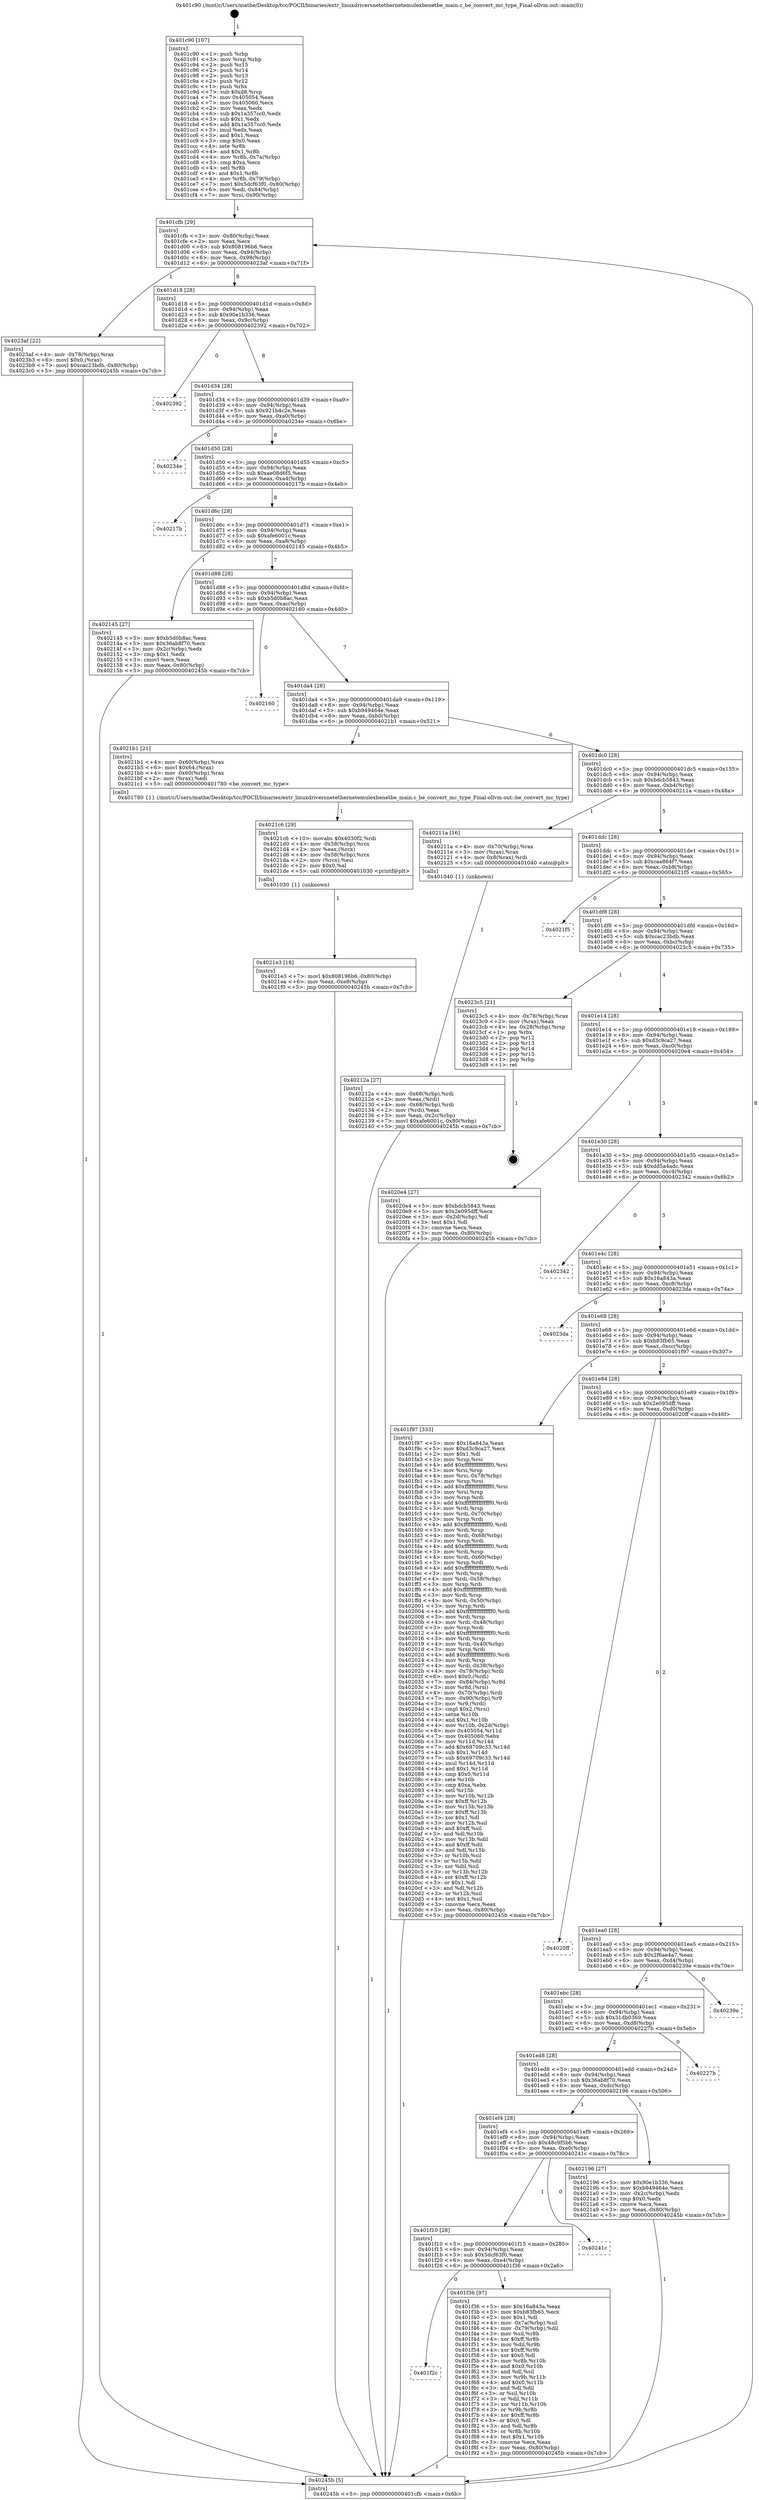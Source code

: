 digraph "0x401c90" {
  label = "0x401c90 (/mnt/c/Users/mathe/Desktop/tcc/POCII/binaries/extr_linuxdriversnetethernetemulexbenetbe_main.c_be_convert_mc_type_Final-ollvm.out::main(0))"
  labelloc = "t"
  node[shape=record]

  Entry [label="",width=0.3,height=0.3,shape=circle,fillcolor=black,style=filled]
  "0x401cfb" [label="{
     0x401cfb [29]\l
     | [instrs]\l
     &nbsp;&nbsp;0x401cfb \<+3\>: mov -0x80(%rbp),%eax\l
     &nbsp;&nbsp;0x401cfe \<+2\>: mov %eax,%ecx\l
     &nbsp;&nbsp;0x401d00 \<+6\>: sub $0x808196b6,%ecx\l
     &nbsp;&nbsp;0x401d06 \<+6\>: mov %eax,-0x94(%rbp)\l
     &nbsp;&nbsp;0x401d0c \<+6\>: mov %ecx,-0x98(%rbp)\l
     &nbsp;&nbsp;0x401d12 \<+6\>: je 00000000004023af \<main+0x71f\>\l
  }"]
  "0x4023af" [label="{
     0x4023af [22]\l
     | [instrs]\l
     &nbsp;&nbsp;0x4023af \<+4\>: mov -0x78(%rbp),%rax\l
     &nbsp;&nbsp;0x4023b3 \<+6\>: movl $0x0,(%rax)\l
     &nbsp;&nbsp;0x4023b9 \<+7\>: movl $0xcac23bdb,-0x80(%rbp)\l
     &nbsp;&nbsp;0x4023c0 \<+5\>: jmp 000000000040245b \<main+0x7cb\>\l
  }"]
  "0x401d18" [label="{
     0x401d18 [28]\l
     | [instrs]\l
     &nbsp;&nbsp;0x401d18 \<+5\>: jmp 0000000000401d1d \<main+0x8d\>\l
     &nbsp;&nbsp;0x401d1d \<+6\>: mov -0x94(%rbp),%eax\l
     &nbsp;&nbsp;0x401d23 \<+5\>: sub $0x90e1b336,%eax\l
     &nbsp;&nbsp;0x401d28 \<+6\>: mov %eax,-0x9c(%rbp)\l
     &nbsp;&nbsp;0x401d2e \<+6\>: je 0000000000402392 \<main+0x702\>\l
  }"]
  Exit [label="",width=0.3,height=0.3,shape=circle,fillcolor=black,style=filled,peripheries=2]
  "0x402392" [label="{
     0x402392\l
  }", style=dashed]
  "0x401d34" [label="{
     0x401d34 [28]\l
     | [instrs]\l
     &nbsp;&nbsp;0x401d34 \<+5\>: jmp 0000000000401d39 \<main+0xa9\>\l
     &nbsp;&nbsp;0x401d39 \<+6\>: mov -0x94(%rbp),%eax\l
     &nbsp;&nbsp;0x401d3f \<+5\>: sub $0x921b4c2e,%eax\l
     &nbsp;&nbsp;0x401d44 \<+6\>: mov %eax,-0xa0(%rbp)\l
     &nbsp;&nbsp;0x401d4a \<+6\>: je 000000000040234e \<main+0x6be\>\l
  }"]
  "0x4021e3" [label="{
     0x4021e3 [18]\l
     | [instrs]\l
     &nbsp;&nbsp;0x4021e3 \<+7\>: movl $0x808196b6,-0x80(%rbp)\l
     &nbsp;&nbsp;0x4021ea \<+6\>: mov %eax,-0xe8(%rbp)\l
     &nbsp;&nbsp;0x4021f0 \<+5\>: jmp 000000000040245b \<main+0x7cb\>\l
  }"]
  "0x40234e" [label="{
     0x40234e\l
  }", style=dashed]
  "0x401d50" [label="{
     0x401d50 [28]\l
     | [instrs]\l
     &nbsp;&nbsp;0x401d50 \<+5\>: jmp 0000000000401d55 \<main+0xc5\>\l
     &nbsp;&nbsp;0x401d55 \<+6\>: mov -0x94(%rbp),%eax\l
     &nbsp;&nbsp;0x401d5b \<+5\>: sub $0xae08d6f5,%eax\l
     &nbsp;&nbsp;0x401d60 \<+6\>: mov %eax,-0xa4(%rbp)\l
     &nbsp;&nbsp;0x401d66 \<+6\>: je 000000000040217b \<main+0x4eb\>\l
  }"]
  "0x4021c6" [label="{
     0x4021c6 [29]\l
     | [instrs]\l
     &nbsp;&nbsp;0x4021c6 \<+10\>: movabs $0x4030f2,%rdi\l
     &nbsp;&nbsp;0x4021d0 \<+4\>: mov -0x58(%rbp),%rcx\l
     &nbsp;&nbsp;0x4021d4 \<+2\>: mov %eax,(%rcx)\l
     &nbsp;&nbsp;0x4021d6 \<+4\>: mov -0x58(%rbp),%rcx\l
     &nbsp;&nbsp;0x4021da \<+2\>: mov (%rcx),%esi\l
     &nbsp;&nbsp;0x4021dc \<+2\>: mov $0x0,%al\l
     &nbsp;&nbsp;0x4021de \<+5\>: call 0000000000401030 \<printf@plt\>\l
     | [calls]\l
     &nbsp;&nbsp;0x401030 \{1\} (unknown)\l
  }"]
  "0x40217b" [label="{
     0x40217b\l
  }", style=dashed]
  "0x401d6c" [label="{
     0x401d6c [28]\l
     | [instrs]\l
     &nbsp;&nbsp;0x401d6c \<+5\>: jmp 0000000000401d71 \<main+0xe1\>\l
     &nbsp;&nbsp;0x401d71 \<+6\>: mov -0x94(%rbp),%eax\l
     &nbsp;&nbsp;0x401d77 \<+5\>: sub $0xafe6001c,%eax\l
     &nbsp;&nbsp;0x401d7c \<+6\>: mov %eax,-0xa8(%rbp)\l
     &nbsp;&nbsp;0x401d82 \<+6\>: je 0000000000402145 \<main+0x4b5\>\l
  }"]
  "0x40212a" [label="{
     0x40212a [27]\l
     | [instrs]\l
     &nbsp;&nbsp;0x40212a \<+4\>: mov -0x68(%rbp),%rdi\l
     &nbsp;&nbsp;0x40212e \<+2\>: mov %eax,(%rdi)\l
     &nbsp;&nbsp;0x402130 \<+4\>: mov -0x68(%rbp),%rdi\l
     &nbsp;&nbsp;0x402134 \<+2\>: mov (%rdi),%eax\l
     &nbsp;&nbsp;0x402136 \<+3\>: mov %eax,-0x2c(%rbp)\l
     &nbsp;&nbsp;0x402139 \<+7\>: movl $0xafe6001c,-0x80(%rbp)\l
     &nbsp;&nbsp;0x402140 \<+5\>: jmp 000000000040245b \<main+0x7cb\>\l
  }"]
  "0x402145" [label="{
     0x402145 [27]\l
     | [instrs]\l
     &nbsp;&nbsp;0x402145 \<+5\>: mov $0xb5d0b8ac,%eax\l
     &nbsp;&nbsp;0x40214a \<+5\>: mov $0x36ab8f70,%ecx\l
     &nbsp;&nbsp;0x40214f \<+3\>: mov -0x2c(%rbp),%edx\l
     &nbsp;&nbsp;0x402152 \<+3\>: cmp $0x1,%edx\l
     &nbsp;&nbsp;0x402155 \<+3\>: cmovl %ecx,%eax\l
     &nbsp;&nbsp;0x402158 \<+3\>: mov %eax,-0x80(%rbp)\l
     &nbsp;&nbsp;0x40215b \<+5\>: jmp 000000000040245b \<main+0x7cb\>\l
  }"]
  "0x401d88" [label="{
     0x401d88 [28]\l
     | [instrs]\l
     &nbsp;&nbsp;0x401d88 \<+5\>: jmp 0000000000401d8d \<main+0xfd\>\l
     &nbsp;&nbsp;0x401d8d \<+6\>: mov -0x94(%rbp),%eax\l
     &nbsp;&nbsp;0x401d93 \<+5\>: sub $0xb5d0b8ac,%eax\l
     &nbsp;&nbsp;0x401d98 \<+6\>: mov %eax,-0xac(%rbp)\l
     &nbsp;&nbsp;0x401d9e \<+6\>: je 0000000000402160 \<main+0x4d0\>\l
  }"]
  "0x401c90" [label="{
     0x401c90 [107]\l
     | [instrs]\l
     &nbsp;&nbsp;0x401c90 \<+1\>: push %rbp\l
     &nbsp;&nbsp;0x401c91 \<+3\>: mov %rsp,%rbp\l
     &nbsp;&nbsp;0x401c94 \<+2\>: push %r15\l
     &nbsp;&nbsp;0x401c96 \<+2\>: push %r14\l
     &nbsp;&nbsp;0x401c98 \<+2\>: push %r13\l
     &nbsp;&nbsp;0x401c9a \<+2\>: push %r12\l
     &nbsp;&nbsp;0x401c9c \<+1\>: push %rbx\l
     &nbsp;&nbsp;0x401c9d \<+7\>: sub $0xd8,%rsp\l
     &nbsp;&nbsp;0x401ca4 \<+7\>: mov 0x405054,%eax\l
     &nbsp;&nbsp;0x401cab \<+7\>: mov 0x405060,%ecx\l
     &nbsp;&nbsp;0x401cb2 \<+2\>: mov %eax,%edx\l
     &nbsp;&nbsp;0x401cb4 \<+6\>: sub $0x1a357cc0,%edx\l
     &nbsp;&nbsp;0x401cba \<+3\>: sub $0x1,%edx\l
     &nbsp;&nbsp;0x401cbd \<+6\>: add $0x1a357cc0,%edx\l
     &nbsp;&nbsp;0x401cc3 \<+3\>: imul %edx,%eax\l
     &nbsp;&nbsp;0x401cc6 \<+3\>: and $0x1,%eax\l
     &nbsp;&nbsp;0x401cc9 \<+3\>: cmp $0x0,%eax\l
     &nbsp;&nbsp;0x401ccc \<+4\>: sete %r8b\l
     &nbsp;&nbsp;0x401cd0 \<+4\>: and $0x1,%r8b\l
     &nbsp;&nbsp;0x401cd4 \<+4\>: mov %r8b,-0x7a(%rbp)\l
     &nbsp;&nbsp;0x401cd8 \<+3\>: cmp $0xa,%ecx\l
     &nbsp;&nbsp;0x401cdb \<+4\>: setl %r8b\l
     &nbsp;&nbsp;0x401cdf \<+4\>: and $0x1,%r8b\l
     &nbsp;&nbsp;0x401ce3 \<+4\>: mov %r8b,-0x79(%rbp)\l
     &nbsp;&nbsp;0x401ce7 \<+7\>: movl $0x5dcf63f0,-0x80(%rbp)\l
     &nbsp;&nbsp;0x401cee \<+6\>: mov %edi,-0x84(%rbp)\l
     &nbsp;&nbsp;0x401cf4 \<+7\>: mov %rsi,-0x90(%rbp)\l
  }"]
  "0x402160" [label="{
     0x402160\l
  }", style=dashed]
  "0x401da4" [label="{
     0x401da4 [28]\l
     | [instrs]\l
     &nbsp;&nbsp;0x401da4 \<+5\>: jmp 0000000000401da9 \<main+0x119\>\l
     &nbsp;&nbsp;0x401da9 \<+6\>: mov -0x94(%rbp),%eax\l
     &nbsp;&nbsp;0x401daf \<+5\>: sub $0xb949464e,%eax\l
     &nbsp;&nbsp;0x401db4 \<+6\>: mov %eax,-0xb0(%rbp)\l
     &nbsp;&nbsp;0x401dba \<+6\>: je 00000000004021b1 \<main+0x521\>\l
  }"]
  "0x40245b" [label="{
     0x40245b [5]\l
     | [instrs]\l
     &nbsp;&nbsp;0x40245b \<+5\>: jmp 0000000000401cfb \<main+0x6b\>\l
  }"]
  "0x4021b1" [label="{
     0x4021b1 [21]\l
     | [instrs]\l
     &nbsp;&nbsp;0x4021b1 \<+4\>: mov -0x60(%rbp),%rax\l
     &nbsp;&nbsp;0x4021b5 \<+6\>: movl $0x64,(%rax)\l
     &nbsp;&nbsp;0x4021bb \<+4\>: mov -0x60(%rbp),%rax\l
     &nbsp;&nbsp;0x4021bf \<+2\>: mov (%rax),%edi\l
     &nbsp;&nbsp;0x4021c1 \<+5\>: call 0000000000401780 \<be_convert_mc_type\>\l
     | [calls]\l
     &nbsp;&nbsp;0x401780 \{1\} (/mnt/c/Users/mathe/Desktop/tcc/POCII/binaries/extr_linuxdriversnetethernetemulexbenetbe_main.c_be_convert_mc_type_Final-ollvm.out::be_convert_mc_type)\l
  }"]
  "0x401dc0" [label="{
     0x401dc0 [28]\l
     | [instrs]\l
     &nbsp;&nbsp;0x401dc0 \<+5\>: jmp 0000000000401dc5 \<main+0x135\>\l
     &nbsp;&nbsp;0x401dc5 \<+6\>: mov -0x94(%rbp),%eax\l
     &nbsp;&nbsp;0x401dcb \<+5\>: sub $0xbdcb5843,%eax\l
     &nbsp;&nbsp;0x401dd0 \<+6\>: mov %eax,-0xb4(%rbp)\l
     &nbsp;&nbsp;0x401dd6 \<+6\>: je 000000000040211a \<main+0x48a\>\l
  }"]
  "0x401f2c" [label="{
     0x401f2c\l
  }", style=dashed]
  "0x40211a" [label="{
     0x40211a [16]\l
     | [instrs]\l
     &nbsp;&nbsp;0x40211a \<+4\>: mov -0x70(%rbp),%rax\l
     &nbsp;&nbsp;0x40211e \<+3\>: mov (%rax),%rax\l
     &nbsp;&nbsp;0x402121 \<+4\>: mov 0x8(%rax),%rdi\l
     &nbsp;&nbsp;0x402125 \<+5\>: call 0000000000401040 \<atoi@plt\>\l
     | [calls]\l
     &nbsp;&nbsp;0x401040 \{1\} (unknown)\l
  }"]
  "0x401ddc" [label="{
     0x401ddc [28]\l
     | [instrs]\l
     &nbsp;&nbsp;0x401ddc \<+5\>: jmp 0000000000401de1 \<main+0x151\>\l
     &nbsp;&nbsp;0x401de1 \<+6\>: mov -0x94(%rbp),%eax\l
     &nbsp;&nbsp;0x401de7 \<+5\>: sub $0xcaa864f7,%eax\l
     &nbsp;&nbsp;0x401dec \<+6\>: mov %eax,-0xb8(%rbp)\l
     &nbsp;&nbsp;0x401df2 \<+6\>: je 00000000004021f5 \<main+0x565\>\l
  }"]
  "0x401f36" [label="{
     0x401f36 [97]\l
     | [instrs]\l
     &nbsp;&nbsp;0x401f36 \<+5\>: mov $0x16a843a,%eax\l
     &nbsp;&nbsp;0x401f3b \<+5\>: mov $0xb83fb65,%ecx\l
     &nbsp;&nbsp;0x401f40 \<+2\>: mov $0x1,%dl\l
     &nbsp;&nbsp;0x401f42 \<+4\>: mov -0x7a(%rbp),%sil\l
     &nbsp;&nbsp;0x401f46 \<+4\>: mov -0x79(%rbp),%dil\l
     &nbsp;&nbsp;0x401f4a \<+3\>: mov %sil,%r8b\l
     &nbsp;&nbsp;0x401f4d \<+4\>: xor $0xff,%r8b\l
     &nbsp;&nbsp;0x401f51 \<+3\>: mov %dil,%r9b\l
     &nbsp;&nbsp;0x401f54 \<+4\>: xor $0xff,%r9b\l
     &nbsp;&nbsp;0x401f58 \<+3\>: xor $0x0,%dl\l
     &nbsp;&nbsp;0x401f5b \<+3\>: mov %r8b,%r10b\l
     &nbsp;&nbsp;0x401f5e \<+4\>: and $0x0,%r10b\l
     &nbsp;&nbsp;0x401f62 \<+3\>: and %dl,%sil\l
     &nbsp;&nbsp;0x401f65 \<+3\>: mov %r9b,%r11b\l
     &nbsp;&nbsp;0x401f68 \<+4\>: and $0x0,%r11b\l
     &nbsp;&nbsp;0x401f6c \<+3\>: and %dl,%dil\l
     &nbsp;&nbsp;0x401f6f \<+3\>: or %sil,%r10b\l
     &nbsp;&nbsp;0x401f72 \<+3\>: or %dil,%r11b\l
     &nbsp;&nbsp;0x401f75 \<+3\>: xor %r11b,%r10b\l
     &nbsp;&nbsp;0x401f78 \<+3\>: or %r9b,%r8b\l
     &nbsp;&nbsp;0x401f7b \<+4\>: xor $0xff,%r8b\l
     &nbsp;&nbsp;0x401f7f \<+3\>: or $0x0,%dl\l
     &nbsp;&nbsp;0x401f82 \<+3\>: and %dl,%r8b\l
     &nbsp;&nbsp;0x401f85 \<+3\>: or %r8b,%r10b\l
     &nbsp;&nbsp;0x401f88 \<+4\>: test $0x1,%r10b\l
     &nbsp;&nbsp;0x401f8c \<+3\>: cmovne %ecx,%eax\l
     &nbsp;&nbsp;0x401f8f \<+3\>: mov %eax,-0x80(%rbp)\l
     &nbsp;&nbsp;0x401f92 \<+5\>: jmp 000000000040245b \<main+0x7cb\>\l
  }"]
  "0x4021f5" [label="{
     0x4021f5\l
  }", style=dashed]
  "0x401df8" [label="{
     0x401df8 [28]\l
     | [instrs]\l
     &nbsp;&nbsp;0x401df8 \<+5\>: jmp 0000000000401dfd \<main+0x16d\>\l
     &nbsp;&nbsp;0x401dfd \<+6\>: mov -0x94(%rbp),%eax\l
     &nbsp;&nbsp;0x401e03 \<+5\>: sub $0xcac23bdb,%eax\l
     &nbsp;&nbsp;0x401e08 \<+6\>: mov %eax,-0xbc(%rbp)\l
     &nbsp;&nbsp;0x401e0e \<+6\>: je 00000000004023c5 \<main+0x735\>\l
  }"]
  "0x401f10" [label="{
     0x401f10 [28]\l
     | [instrs]\l
     &nbsp;&nbsp;0x401f10 \<+5\>: jmp 0000000000401f15 \<main+0x285\>\l
     &nbsp;&nbsp;0x401f15 \<+6\>: mov -0x94(%rbp),%eax\l
     &nbsp;&nbsp;0x401f1b \<+5\>: sub $0x5dcf63f0,%eax\l
     &nbsp;&nbsp;0x401f20 \<+6\>: mov %eax,-0xe4(%rbp)\l
     &nbsp;&nbsp;0x401f26 \<+6\>: je 0000000000401f36 \<main+0x2a6\>\l
  }"]
  "0x4023c5" [label="{
     0x4023c5 [21]\l
     | [instrs]\l
     &nbsp;&nbsp;0x4023c5 \<+4\>: mov -0x78(%rbp),%rax\l
     &nbsp;&nbsp;0x4023c9 \<+2\>: mov (%rax),%eax\l
     &nbsp;&nbsp;0x4023cb \<+4\>: lea -0x28(%rbp),%rsp\l
     &nbsp;&nbsp;0x4023cf \<+1\>: pop %rbx\l
     &nbsp;&nbsp;0x4023d0 \<+2\>: pop %r12\l
     &nbsp;&nbsp;0x4023d2 \<+2\>: pop %r13\l
     &nbsp;&nbsp;0x4023d4 \<+2\>: pop %r14\l
     &nbsp;&nbsp;0x4023d6 \<+2\>: pop %r15\l
     &nbsp;&nbsp;0x4023d8 \<+1\>: pop %rbp\l
     &nbsp;&nbsp;0x4023d9 \<+1\>: ret\l
  }"]
  "0x401e14" [label="{
     0x401e14 [28]\l
     | [instrs]\l
     &nbsp;&nbsp;0x401e14 \<+5\>: jmp 0000000000401e19 \<main+0x189\>\l
     &nbsp;&nbsp;0x401e19 \<+6\>: mov -0x94(%rbp),%eax\l
     &nbsp;&nbsp;0x401e1f \<+5\>: sub $0xd3c9ca27,%eax\l
     &nbsp;&nbsp;0x401e24 \<+6\>: mov %eax,-0xc0(%rbp)\l
     &nbsp;&nbsp;0x401e2a \<+6\>: je 00000000004020e4 \<main+0x454\>\l
  }"]
  "0x40241c" [label="{
     0x40241c\l
  }", style=dashed]
  "0x4020e4" [label="{
     0x4020e4 [27]\l
     | [instrs]\l
     &nbsp;&nbsp;0x4020e4 \<+5\>: mov $0xbdcb5843,%eax\l
     &nbsp;&nbsp;0x4020e9 \<+5\>: mov $0x2e095dff,%ecx\l
     &nbsp;&nbsp;0x4020ee \<+3\>: mov -0x2d(%rbp),%dl\l
     &nbsp;&nbsp;0x4020f1 \<+3\>: test $0x1,%dl\l
     &nbsp;&nbsp;0x4020f4 \<+3\>: cmovne %ecx,%eax\l
     &nbsp;&nbsp;0x4020f7 \<+3\>: mov %eax,-0x80(%rbp)\l
     &nbsp;&nbsp;0x4020fa \<+5\>: jmp 000000000040245b \<main+0x7cb\>\l
  }"]
  "0x401e30" [label="{
     0x401e30 [28]\l
     | [instrs]\l
     &nbsp;&nbsp;0x401e30 \<+5\>: jmp 0000000000401e35 \<main+0x1a5\>\l
     &nbsp;&nbsp;0x401e35 \<+6\>: mov -0x94(%rbp),%eax\l
     &nbsp;&nbsp;0x401e3b \<+5\>: sub $0xdd5a4adc,%eax\l
     &nbsp;&nbsp;0x401e40 \<+6\>: mov %eax,-0xc4(%rbp)\l
     &nbsp;&nbsp;0x401e46 \<+6\>: je 0000000000402342 \<main+0x6b2\>\l
  }"]
  "0x401ef4" [label="{
     0x401ef4 [28]\l
     | [instrs]\l
     &nbsp;&nbsp;0x401ef4 \<+5\>: jmp 0000000000401ef9 \<main+0x269\>\l
     &nbsp;&nbsp;0x401ef9 \<+6\>: mov -0x94(%rbp),%eax\l
     &nbsp;&nbsp;0x401eff \<+5\>: sub $0x48c9f5b6,%eax\l
     &nbsp;&nbsp;0x401f04 \<+6\>: mov %eax,-0xe0(%rbp)\l
     &nbsp;&nbsp;0x401f0a \<+6\>: je 000000000040241c \<main+0x78c\>\l
  }"]
  "0x402342" [label="{
     0x402342\l
  }", style=dashed]
  "0x401e4c" [label="{
     0x401e4c [28]\l
     | [instrs]\l
     &nbsp;&nbsp;0x401e4c \<+5\>: jmp 0000000000401e51 \<main+0x1c1\>\l
     &nbsp;&nbsp;0x401e51 \<+6\>: mov -0x94(%rbp),%eax\l
     &nbsp;&nbsp;0x401e57 \<+5\>: sub $0x16a843a,%eax\l
     &nbsp;&nbsp;0x401e5c \<+6\>: mov %eax,-0xc8(%rbp)\l
     &nbsp;&nbsp;0x401e62 \<+6\>: je 00000000004023da \<main+0x74a\>\l
  }"]
  "0x402196" [label="{
     0x402196 [27]\l
     | [instrs]\l
     &nbsp;&nbsp;0x402196 \<+5\>: mov $0x90e1b336,%eax\l
     &nbsp;&nbsp;0x40219b \<+5\>: mov $0xb949464e,%ecx\l
     &nbsp;&nbsp;0x4021a0 \<+3\>: mov -0x2c(%rbp),%edx\l
     &nbsp;&nbsp;0x4021a3 \<+3\>: cmp $0x0,%edx\l
     &nbsp;&nbsp;0x4021a6 \<+3\>: cmove %ecx,%eax\l
     &nbsp;&nbsp;0x4021a9 \<+3\>: mov %eax,-0x80(%rbp)\l
     &nbsp;&nbsp;0x4021ac \<+5\>: jmp 000000000040245b \<main+0x7cb\>\l
  }"]
  "0x4023da" [label="{
     0x4023da\l
  }", style=dashed]
  "0x401e68" [label="{
     0x401e68 [28]\l
     | [instrs]\l
     &nbsp;&nbsp;0x401e68 \<+5\>: jmp 0000000000401e6d \<main+0x1dd\>\l
     &nbsp;&nbsp;0x401e6d \<+6\>: mov -0x94(%rbp),%eax\l
     &nbsp;&nbsp;0x401e73 \<+5\>: sub $0xb83fb65,%eax\l
     &nbsp;&nbsp;0x401e78 \<+6\>: mov %eax,-0xcc(%rbp)\l
     &nbsp;&nbsp;0x401e7e \<+6\>: je 0000000000401f97 \<main+0x307\>\l
  }"]
  "0x401ed8" [label="{
     0x401ed8 [28]\l
     | [instrs]\l
     &nbsp;&nbsp;0x401ed8 \<+5\>: jmp 0000000000401edd \<main+0x24d\>\l
     &nbsp;&nbsp;0x401edd \<+6\>: mov -0x94(%rbp),%eax\l
     &nbsp;&nbsp;0x401ee3 \<+5\>: sub $0x36ab8f70,%eax\l
     &nbsp;&nbsp;0x401ee8 \<+6\>: mov %eax,-0xdc(%rbp)\l
     &nbsp;&nbsp;0x401eee \<+6\>: je 0000000000402196 \<main+0x506\>\l
  }"]
  "0x401f97" [label="{
     0x401f97 [333]\l
     | [instrs]\l
     &nbsp;&nbsp;0x401f97 \<+5\>: mov $0x16a843a,%eax\l
     &nbsp;&nbsp;0x401f9c \<+5\>: mov $0xd3c9ca27,%ecx\l
     &nbsp;&nbsp;0x401fa1 \<+2\>: mov $0x1,%dl\l
     &nbsp;&nbsp;0x401fa3 \<+3\>: mov %rsp,%rsi\l
     &nbsp;&nbsp;0x401fa6 \<+4\>: add $0xfffffffffffffff0,%rsi\l
     &nbsp;&nbsp;0x401faa \<+3\>: mov %rsi,%rsp\l
     &nbsp;&nbsp;0x401fad \<+4\>: mov %rsi,-0x78(%rbp)\l
     &nbsp;&nbsp;0x401fb1 \<+3\>: mov %rsp,%rsi\l
     &nbsp;&nbsp;0x401fb4 \<+4\>: add $0xfffffffffffffff0,%rsi\l
     &nbsp;&nbsp;0x401fb8 \<+3\>: mov %rsi,%rsp\l
     &nbsp;&nbsp;0x401fbb \<+3\>: mov %rsp,%rdi\l
     &nbsp;&nbsp;0x401fbe \<+4\>: add $0xfffffffffffffff0,%rdi\l
     &nbsp;&nbsp;0x401fc2 \<+3\>: mov %rdi,%rsp\l
     &nbsp;&nbsp;0x401fc5 \<+4\>: mov %rdi,-0x70(%rbp)\l
     &nbsp;&nbsp;0x401fc9 \<+3\>: mov %rsp,%rdi\l
     &nbsp;&nbsp;0x401fcc \<+4\>: add $0xfffffffffffffff0,%rdi\l
     &nbsp;&nbsp;0x401fd0 \<+3\>: mov %rdi,%rsp\l
     &nbsp;&nbsp;0x401fd3 \<+4\>: mov %rdi,-0x68(%rbp)\l
     &nbsp;&nbsp;0x401fd7 \<+3\>: mov %rsp,%rdi\l
     &nbsp;&nbsp;0x401fda \<+4\>: add $0xfffffffffffffff0,%rdi\l
     &nbsp;&nbsp;0x401fde \<+3\>: mov %rdi,%rsp\l
     &nbsp;&nbsp;0x401fe1 \<+4\>: mov %rdi,-0x60(%rbp)\l
     &nbsp;&nbsp;0x401fe5 \<+3\>: mov %rsp,%rdi\l
     &nbsp;&nbsp;0x401fe8 \<+4\>: add $0xfffffffffffffff0,%rdi\l
     &nbsp;&nbsp;0x401fec \<+3\>: mov %rdi,%rsp\l
     &nbsp;&nbsp;0x401fef \<+4\>: mov %rdi,-0x58(%rbp)\l
     &nbsp;&nbsp;0x401ff3 \<+3\>: mov %rsp,%rdi\l
     &nbsp;&nbsp;0x401ff6 \<+4\>: add $0xfffffffffffffff0,%rdi\l
     &nbsp;&nbsp;0x401ffa \<+3\>: mov %rdi,%rsp\l
     &nbsp;&nbsp;0x401ffd \<+4\>: mov %rdi,-0x50(%rbp)\l
     &nbsp;&nbsp;0x402001 \<+3\>: mov %rsp,%rdi\l
     &nbsp;&nbsp;0x402004 \<+4\>: add $0xfffffffffffffff0,%rdi\l
     &nbsp;&nbsp;0x402008 \<+3\>: mov %rdi,%rsp\l
     &nbsp;&nbsp;0x40200b \<+4\>: mov %rdi,-0x48(%rbp)\l
     &nbsp;&nbsp;0x40200f \<+3\>: mov %rsp,%rdi\l
     &nbsp;&nbsp;0x402012 \<+4\>: add $0xfffffffffffffff0,%rdi\l
     &nbsp;&nbsp;0x402016 \<+3\>: mov %rdi,%rsp\l
     &nbsp;&nbsp;0x402019 \<+4\>: mov %rdi,-0x40(%rbp)\l
     &nbsp;&nbsp;0x40201d \<+3\>: mov %rsp,%rdi\l
     &nbsp;&nbsp;0x402020 \<+4\>: add $0xfffffffffffffff0,%rdi\l
     &nbsp;&nbsp;0x402024 \<+3\>: mov %rdi,%rsp\l
     &nbsp;&nbsp;0x402027 \<+4\>: mov %rdi,-0x38(%rbp)\l
     &nbsp;&nbsp;0x40202b \<+4\>: mov -0x78(%rbp),%rdi\l
     &nbsp;&nbsp;0x40202f \<+6\>: movl $0x0,(%rdi)\l
     &nbsp;&nbsp;0x402035 \<+7\>: mov -0x84(%rbp),%r8d\l
     &nbsp;&nbsp;0x40203c \<+3\>: mov %r8d,(%rsi)\l
     &nbsp;&nbsp;0x40203f \<+4\>: mov -0x70(%rbp),%rdi\l
     &nbsp;&nbsp;0x402043 \<+7\>: mov -0x90(%rbp),%r9\l
     &nbsp;&nbsp;0x40204a \<+3\>: mov %r9,(%rdi)\l
     &nbsp;&nbsp;0x40204d \<+3\>: cmpl $0x2,(%rsi)\l
     &nbsp;&nbsp;0x402050 \<+4\>: setne %r10b\l
     &nbsp;&nbsp;0x402054 \<+4\>: and $0x1,%r10b\l
     &nbsp;&nbsp;0x402058 \<+4\>: mov %r10b,-0x2d(%rbp)\l
     &nbsp;&nbsp;0x40205c \<+8\>: mov 0x405054,%r11d\l
     &nbsp;&nbsp;0x402064 \<+7\>: mov 0x405060,%ebx\l
     &nbsp;&nbsp;0x40206b \<+3\>: mov %r11d,%r14d\l
     &nbsp;&nbsp;0x40206e \<+7\>: add $0x69709c33,%r14d\l
     &nbsp;&nbsp;0x402075 \<+4\>: sub $0x1,%r14d\l
     &nbsp;&nbsp;0x402079 \<+7\>: sub $0x69709c33,%r14d\l
     &nbsp;&nbsp;0x402080 \<+4\>: imul %r14d,%r11d\l
     &nbsp;&nbsp;0x402084 \<+4\>: and $0x1,%r11d\l
     &nbsp;&nbsp;0x402088 \<+4\>: cmp $0x0,%r11d\l
     &nbsp;&nbsp;0x40208c \<+4\>: sete %r10b\l
     &nbsp;&nbsp;0x402090 \<+3\>: cmp $0xa,%ebx\l
     &nbsp;&nbsp;0x402093 \<+4\>: setl %r15b\l
     &nbsp;&nbsp;0x402097 \<+3\>: mov %r10b,%r12b\l
     &nbsp;&nbsp;0x40209a \<+4\>: xor $0xff,%r12b\l
     &nbsp;&nbsp;0x40209e \<+3\>: mov %r15b,%r13b\l
     &nbsp;&nbsp;0x4020a1 \<+4\>: xor $0xff,%r13b\l
     &nbsp;&nbsp;0x4020a5 \<+3\>: xor $0x1,%dl\l
     &nbsp;&nbsp;0x4020a8 \<+3\>: mov %r12b,%sil\l
     &nbsp;&nbsp;0x4020ab \<+4\>: and $0xff,%sil\l
     &nbsp;&nbsp;0x4020af \<+3\>: and %dl,%r10b\l
     &nbsp;&nbsp;0x4020b2 \<+3\>: mov %r13b,%dil\l
     &nbsp;&nbsp;0x4020b5 \<+4\>: and $0xff,%dil\l
     &nbsp;&nbsp;0x4020b9 \<+3\>: and %dl,%r15b\l
     &nbsp;&nbsp;0x4020bc \<+3\>: or %r10b,%sil\l
     &nbsp;&nbsp;0x4020bf \<+3\>: or %r15b,%dil\l
     &nbsp;&nbsp;0x4020c2 \<+3\>: xor %dil,%sil\l
     &nbsp;&nbsp;0x4020c5 \<+3\>: or %r13b,%r12b\l
     &nbsp;&nbsp;0x4020c8 \<+4\>: xor $0xff,%r12b\l
     &nbsp;&nbsp;0x4020cc \<+3\>: or $0x1,%dl\l
     &nbsp;&nbsp;0x4020cf \<+3\>: and %dl,%r12b\l
     &nbsp;&nbsp;0x4020d2 \<+3\>: or %r12b,%sil\l
     &nbsp;&nbsp;0x4020d5 \<+4\>: test $0x1,%sil\l
     &nbsp;&nbsp;0x4020d9 \<+3\>: cmovne %ecx,%eax\l
     &nbsp;&nbsp;0x4020dc \<+3\>: mov %eax,-0x80(%rbp)\l
     &nbsp;&nbsp;0x4020df \<+5\>: jmp 000000000040245b \<main+0x7cb\>\l
  }"]
  "0x401e84" [label="{
     0x401e84 [28]\l
     | [instrs]\l
     &nbsp;&nbsp;0x401e84 \<+5\>: jmp 0000000000401e89 \<main+0x1f9\>\l
     &nbsp;&nbsp;0x401e89 \<+6\>: mov -0x94(%rbp),%eax\l
     &nbsp;&nbsp;0x401e8f \<+5\>: sub $0x2e095dff,%eax\l
     &nbsp;&nbsp;0x401e94 \<+6\>: mov %eax,-0xd0(%rbp)\l
     &nbsp;&nbsp;0x401e9a \<+6\>: je 00000000004020ff \<main+0x46f\>\l
  }"]
  "0x40227b" [label="{
     0x40227b\l
  }", style=dashed]
  "0x4020ff" [label="{
     0x4020ff\l
  }", style=dashed]
  "0x401ea0" [label="{
     0x401ea0 [28]\l
     | [instrs]\l
     &nbsp;&nbsp;0x401ea0 \<+5\>: jmp 0000000000401ea5 \<main+0x215\>\l
     &nbsp;&nbsp;0x401ea5 \<+6\>: mov -0x94(%rbp),%eax\l
     &nbsp;&nbsp;0x401eab \<+5\>: sub $0x2f6ae4a7,%eax\l
     &nbsp;&nbsp;0x401eb0 \<+6\>: mov %eax,-0xd4(%rbp)\l
     &nbsp;&nbsp;0x401eb6 \<+6\>: je 000000000040239e \<main+0x70e\>\l
  }"]
  "0x401ebc" [label="{
     0x401ebc [28]\l
     | [instrs]\l
     &nbsp;&nbsp;0x401ebc \<+5\>: jmp 0000000000401ec1 \<main+0x231\>\l
     &nbsp;&nbsp;0x401ec1 \<+6\>: mov -0x94(%rbp),%eax\l
     &nbsp;&nbsp;0x401ec7 \<+5\>: sub $0x31db0369,%eax\l
     &nbsp;&nbsp;0x401ecc \<+6\>: mov %eax,-0xd8(%rbp)\l
     &nbsp;&nbsp;0x401ed2 \<+6\>: je 000000000040227b \<main+0x5eb\>\l
  }"]
  "0x40239e" [label="{
     0x40239e\l
  }", style=dashed]
  Entry -> "0x401c90" [label=" 1"]
  "0x401cfb" -> "0x4023af" [label=" 1"]
  "0x401cfb" -> "0x401d18" [label=" 8"]
  "0x4023c5" -> Exit [label=" 1"]
  "0x401d18" -> "0x402392" [label=" 0"]
  "0x401d18" -> "0x401d34" [label=" 8"]
  "0x4023af" -> "0x40245b" [label=" 1"]
  "0x401d34" -> "0x40234e" [label=" 0"]
  "0x401d34" -> "0x401d50" [label=" 8"]
  "0x4021e3" -> "0x40245b" [label=" 1"]
  "0x401d50" -> "0x40217b" [label=" 0"]
  "0x401d50" -> "0x401d6c" [label=" 8"]
  "0x4021c6" -> "0x4021e3" [label=" 1"]
  "0x401d6c" -> "0x402145" [label=" 1"]
  "0x401d6c" -> "0x401d88" [label=" 7"]
  "0x4021b1" -> "0x4021c6" [label=" 1"]
  "0x401d88" -> "0x402160" [label=" 0"]
  "0x401d88" -> "0x401da4" [label=" 7"]
  "0x402145" -> "0x40245b" [label=" 1"]
  "0x401da4" -> "0x4021b1" [label=" 1"]
  "0x401da4" -> "0x401dc0" [label=" 6"]
  "0x40212a" -> "0x40245b" [label=" 1"]
  "0x401dc0" -> "0x40211a" [label=" 1"]
  "0x401dc0" -> "0x401ddc" [label=" 5"]
  "0x40211a" -> "0x40212a" [label=" 1"]
  "0x401ddc" -> "0x4021f5" [label=" 0"]
  "0x401ddc" -> "0x401df8" [label=" 5"]
  "0x4020e4" -> "0x40245b" [label=" 1"]
  "0x401df8" -> "0x4023c5" [label=" 1"]
  "0x401df8" -> "0x401e14" [label=" 4"]
  "0x402196" -> "0x40245b" [label=" 1"]
  "0x401e14" -> "0x4020e4" [label=" 1"]
  "0x401e14" -> "0x401e30" [label=" 3"]
  "0x40245b" -> "0x401cfb" [label=" 8"]
  "0x401e30" -> "0x402342" [label=" 0"]
  "0x401e30" -> "0x401e4c" [label=" 3"]
  "0x401f36" -> "0x40245b" [label=" 1"]
  "0x401e4c" -> "0x4023da" [label=" 0"]
  "0x401e4c" -> "0x401e68" [label=" 3"]
  "0x401f10" -> "0x401f2c" [label=" 0"]
  "0x401e68" -> "0x401f97" [label=" 1"]
  "0x401e68" -> "0x401e84" [label=" 2"]
  "0x401f97" -> "0x40245b" [label=" 1"]
  "0x401e84" -> "0x4020ff" [label=" 0"]
  "0x401e84" -> "0x401ea0" [label=" 2"]
  "0x401ef4" -> "0x401f10" [label=" 1"]
  "0x401ea0" -> "0x40239e" [label=" 0"]
  "0x401ea0" -> "0x401ebc" [label=" 2"]
  "0x401ef4" -> "0x40241c" [label=" 0"]
  "0x401ebc" -> "0x40227b" [label=" 0"]
  "0x401ebc" -> "0x401ed8" [label=" 2"]
  "0x401f10" -> "0x401f36" [label=" 1"]
  "0x401ed8" -> "0x402196" [label=" 1"]
  "0x401ed8" -> "0x401ef4" [label=" 1"]
  "0x401c90" -> "0x401cfb" [label=" 1"]
}
